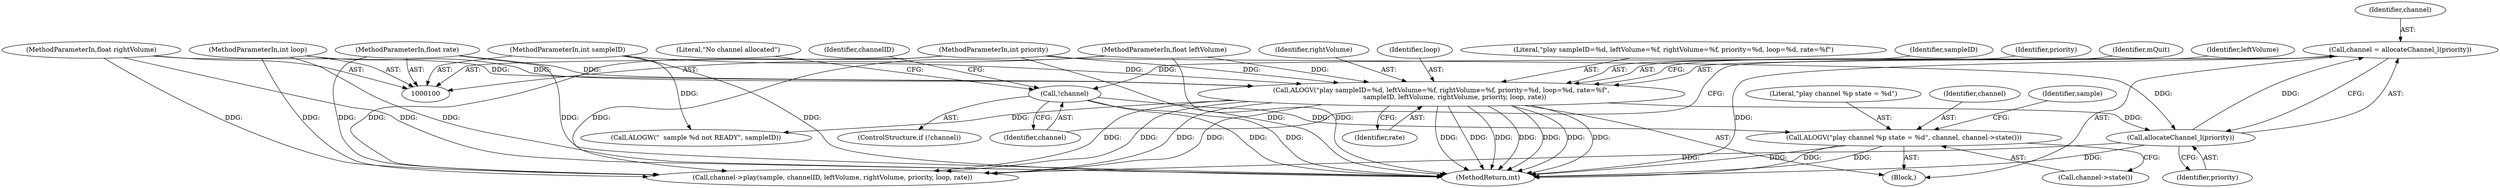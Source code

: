 digraph "0_Android_19c47afbc402542720ddd280e1bbde3b2277b586_2@API" {
"1000140" [label="(Call,channel = allocateChannel_l(priority))"];
"1000142" [label="(Call,allocateChannel_l(priority))"];
"1000108" [label="(Call,ALOGV(\"play sampleID=%d, leftVolume=%f, rightVolume=%f, priority=%d, loop=%d, rate=%f\",\n             sampleID, leftVolume, rightVolume, priority, loop, rate))"];
"1000101" [label="(MethodParameterIn,int sampleID)"];
"1000102" [label="(MethodParameterIn,float leftVolume)"];
"1000103" [label="(MethodParameterIn,float rightVolume)"];
"1000104" [label="(MethodParameterIn,int priority)"];
"1000105" [label="(MethodParameterIn,int loop)"];
"1000106" [label="(MethodParameterIn,float rate)"];
"1000145" [label="(Call,!channel)"];
"1000156" [label="(Call,ALOGV(\"play channel %p state = %d\", channel, channel->state()))"];
"1000161" [label="(Identifier,sample)"];
"1000170" [label="(MethodReturn,int)"];
"1000160" [label="(Call,channel->play(sample, channelID, leftVolume, rightVolume, priority, loop, rate))"];
"1000159" [label="(Call,channel->state())"];
"1000104" [label="(MethodParameterIn,int priority)"];
"1000105" [label="(MethodParameterIn,int loop)"];
"1000149" [label="(Literal,\"No channel allocated\")"];
"1000153" [label="(Identifier,channelID)"];
"1000141" [label="(Identifier,channel)"];
"1000156" [label="(Call,ALOGV(\"play channel %p state = %d\", channel, channel->state()))"];
"1000157" [label="(Literal,\"play channel %p state = %d\")"];
"1000146" [label="(Identifier,channel)"];
"1000144" [label="(ControlStructure,if (!channel))"];
"1000112" [label="(Identifier,rightVolume)"];
"1000114" [label="(Identifier,loop)"];
"1000145" [label="(Call,!channel)"];
"1000158" [label="(Identifier,channel)"];
"1000106" [label="(MethodParameterIn,float rate)"];
"1000103" [label="(MethodParameterIn,float rightVolume)"];
"1000109" [label="(Literal,\"play sampleID=%d, leftVolume=%f, rightVolume=%f, priority=%d, loop=%d, rate=%f\")"];
"1000110" [label="(Identifier,sampleID)"];
"1000113" [label="(Identifier,priority)"];
"1000142" [label="(Call,allocateChannel_l(priority))"];
"1000120" [label="(Identifier,mQuit)"];
"1000108" [label="(Call,ALOGV(\"play sampleID=%d, leftVolume=%f, rightVolume=%f, priority=%d, loop=%d, rate=%f\",\n             sampleID, leftVolume, rightVolume, priority, loop, rate))"];
"1000140" [label="(Call,channel = allocateChannel_l(priority))"];
"1000134" [label="(Call,ALOGW(\"  sample %d not READY\", sampleID))"];
"1000115" [label="(Identifier,rate)"];
"1000143" [label="(Identifier,priority)"];
"1000102" [label="(MethodParameterIn,float leftVolume)"];
"1000101" [label="(MethodParameterIn,int sampleID)"];
"1000111" [label="(Identifier,leftVolume)"];
"1000107" [label="(Block,)"];
"1000140" -> "1000107"  [label="AST: "];
"1000140" -> "1000142"  [label="CFG: "];
"1000141" -> "1000140"  [label="AST: "];
"1000142" -> "1000140"  [label="AST: "];
"1000146" -> "1000140"  [label="CFG: "];
"1000140" -> "1000170"  [label="DDG: "];
"1000142" -> "1000140"  [label="DDG: "];
"1000140" -> "1000145"  [label="DDG: "];
"1000142" -> "1000143"  [label="CFG: "];
"1000143" -> "1000142"  [label="AST: "];
"1000142" -> "1000170"  [label="DDG: "];
"1000108" -> "1000142"  [label="DDG: "];
"1000104" -> "1000142"  [label="DDG: "];
"1000142" -> "1000160"  [label="DDG: "];
"1000108" -> "1000107"  [label="AST: "];
"1000108" -> "1000115"  [label="CFG: "];
"1000109" -> "1000108"  [label="AST: "];
"1000110" -> "1000108"  [label="AST: "];
"1000111" -> "1000108"  [label="AST: "];
"1000112" -> "1000108"  [label="AST: "];
"1000113" -> "1000108"  [label="AST: "];
"1000114" -> "1000108"  [label="AST: "];
"1000115" -> "1000108"  [label="AST: "];
"1000120" -> "1000108"  [label="CFG: "];
"1000108" -> "1000170"  [label="DDG: "];
"1000108" -> "1000170"  [label="DDG: "];
"1000108" -> "1000170"  [label="DDG: "];
"1000108" -> "1000170"  [label="DDG: "];
"1000108" -> "1000170"  [label="DDG: "];
"1000108" -> "1000170"  [label="DDG: "];
"1000108" -> "1000170"  [label="DDG: "];
"1000101" -> "1000108"  [label="DDG: "];
"1000102" -> "1000108"  [label="DDG: "];
"1000103" -> "1000108"  [label="DDG: "];
"1000104" -> "1000108"  [label="DDG: "];
"1000105" -> "1000108"  [label="DDG: "];
"1000106" -> "1000108"  [label="DDG: "];
"1000108" -> "1000134"  [label="DDG: "];
"1000108" -> "1000160"  [label="DDG: "];
"1000108" -> "1000160"  [label="DDG: "];
"1000108" -> "1000160"  [label="DDG: "];
"1000108" -> "1000160"  [label="DDG: "];
"1000101" -> "1000100"  [label="AST: "];
"1000101" -> "1000170"  [label="DDG: "];
"1000101" -> "1000134"  [label="DDG: "];
"1000102" -> "1000100"  [label="AST: "];
"1000102" -> "1000170"  [label="DDG: "];
"1000102" -> "1000160"  [label="DDG: "];
"1000103" -> "1000100"  [label="AST: "];
"1000103" -> "1000170"  [label="DDG: "];
"1000103" -> "1000160"  [label="DDG: "];
"1000104" -> "1000100"  [label="AST: "];
"1000104" -> "1000170"  [label="DDG: "];
"1000104" -> "1000160"  [label="DDG: "];
"1000105" -> "1000100"  [label="AST: "];
"1000105" -> "1000170"  [label="DDG: "];
"1000105" -> "1000160"  [label="DDG: "];
"1000106" -> "1000100"  [label="AST: "];
"1000106" -> "1000170"  [label="DDG: "];
"1000106" -> "1000160"  [label="DDG: "];
"1000145" -> "1000144"  [label="AST: "];
"1000145" -> "1000146"  [label="CFG: "];
"1000146" -> "1000145"  [label="AST: "];
"1000149" -> "1000145"  [label="CFG: "];
"1000153" -> "1000145"  [label="CFG: "];
"1000145" -> "1000170"  [label="DDG: "];
"1000145" -> "1000170"  [label="DDG: "];
"1000145" -> "1000156"  [label="DDG: "];
"1000156" -> "1000107"  [label="AST: "];
"1000156" -> "1000159"  [label="CFG: "];
"1000157" -> "1000156"  [label="AST: "];
"1000158" -> "1000156"  [label="AST: "];
"1000159" -> "1000156"  [label="AST: "];
"1000161" -> "1000156"  [label="CFG: "];
"1000156" -> "1000170"  [label="DDG: "];
"1000156" -> "1000170"  [label="DDG: "];
"1000156" -> "1000170"  [label="DDG: "];
}
